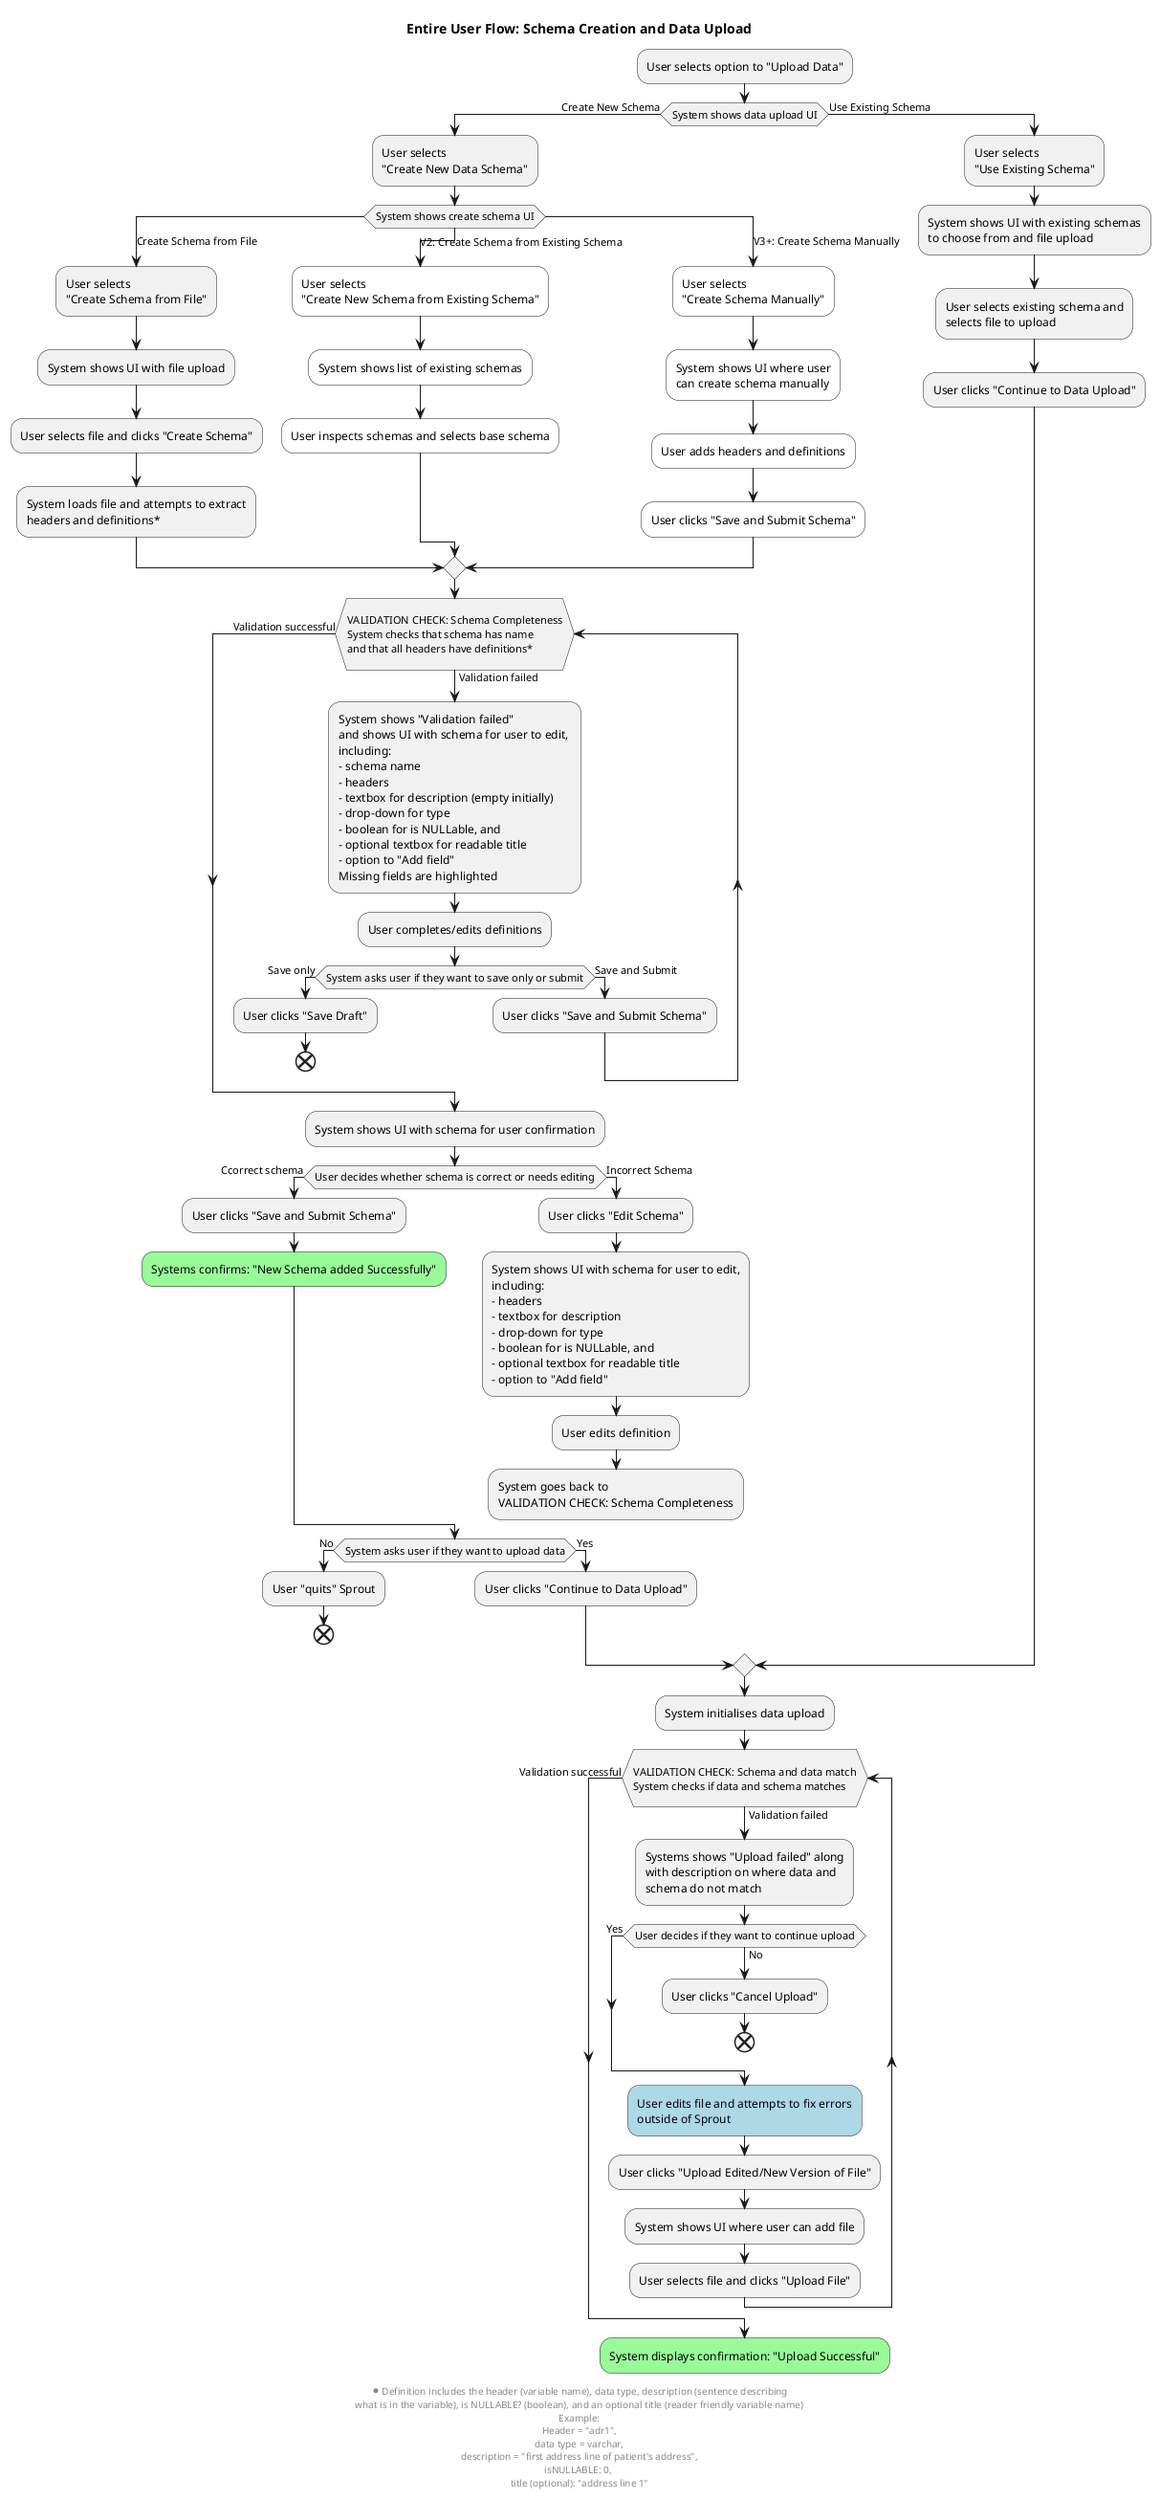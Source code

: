 @startuml user-flow

title Entire User Flow: Schema Creation and Data Upload

:User selects option to "Upload Data";
'Data vs file: File indicates only a single file (e.g., csv) can be uploaded at a time. Is that what we want?
'That could be very annoying for researchers with one file per participant (per visit)
if (System shows data upload UI) then (Create New Schema)
  :User selects\n"Create New Data Schema";
  switch (System shows create schema UI)
  case (Create Schema from File)
    :User selects\n"Create Schema from File";
    :System shows UI with file upload;
    :User selects file and clicks "Create Schema";
    :System loads file and attempts to extract
    headers and definitions*;
  case (V2: Create Schema from Existing Schema)
    #White:User selects\n"Create New Schema from Existing Schema";
    #White:System shows list of existing schemas;
    #White:User inspects schemas and selects base schema;
  case (V3+: Create Schema Manually)
    #White:User selects\n"Create Schema Manually";
    #white:System shows UI where user 
    can create schema manually;
    #white:User adds headers and definitions;
    #white:User clicks "Save and Submit Schema";
  endswitch
    while (\nVALIDATION CHECK: Schema Completeness\nSystem checks that schema has name\nand that all headers have definitions*\n) is (Validation failed)
      :System shows "Validation failed"
      and shows UI with schema for user to edit, 
      including: 
      - schema name
      - headers
      - textbox for description (empty initially)
      - drop-down for type
      - boolean for is NULLable, and 
      - optional textbox for readable title
      - option to "Add field"
      Missing fields are highlighted;
      :User completes/edits definitions;
      if (System asks user if they want to save only or submit) then (Save only)
        :User clicks "Save Draft";
        end
      else (Save and Submit)
        :User clicks "Save and Submit Schema";
      endif
'V2: Endpoint with safe only
    end while (Validation successful)
'V2: With save only option: System shows UI with all available schemas, 
'if user wants to access schema that was saved earlier
    :System shows UI with schema for user confirmation;
    if (User decides whether schema is correct or needs editing) then (Ccorrect schema)
      :User clicks "Save and Submit Schema";
      #palegreen:Systems confirms: "New Schema added Successfully";
    else (Incorrect Schema)
      :User clicks "Edit Schema";
      :System shows UI with schema for user to edit, 
      including: 
      - headers
      - textbox for description
      - drop-down for type
      - boolean for is NULLable, and 
      - optional textbox for readable title
      - option to "Add field";
      :User edits definition;
      :System goes back to\nVALIDATION CHECK: Schema Completeness;
      detach
'Arrow from "User edits definitions" should go back up to VALIDATION CHECK      
    endif
  if (System asks user if they want to upload data) then (No)
    :User "quits" Sprout; 
    end
  else (Yes)
    :User clicks "Continue to Data Upload";
  endif
else (Use Existing Schema)
    :User selects\n"Use Existing Schema";
    :System shows UI with existing schemas 
    to choose from and file upload;
    :User selects existing schema and 
    selects file to upload;
    :User clicks "Continue to Data Upload";
endif 
:System initialises data upload;
while (\nVALIDATION CHECK: Schema and data match\nSystem checks if data and schema matches\n) is (Validation failed)
:Systems shows "Upload failed" along\nwith description on where data and\nschema do not match;
    while (User decides if they want to continue upload) is (No)
        :User clicks "Cancel Upload";
        end
    end while (Yes);
    #LightBlue:User edits file and attempts to fix errors\noutside of Sprout;
    :User clicks "Upload Edited/New Version of File";
    :System shows UI where user can add file; 
    :User selects file and clicks "Upload File";

end while (Validation successful);
#palegreen:System displays confirmation: "Upload Successful";

footer \n*Definition includes the header (variable name), data type, description (sentence describing\nwhat is in the variable), is NULLABLE? (boolean), and an optional title (reader friendly variable name)\nExample:\nHeader = "adr1",\ndata type = varchar,\ndescription = "first address line of patient's address",\nisNULLABLE: 0, \ntitle (optional): "address line 1"

@enduml

